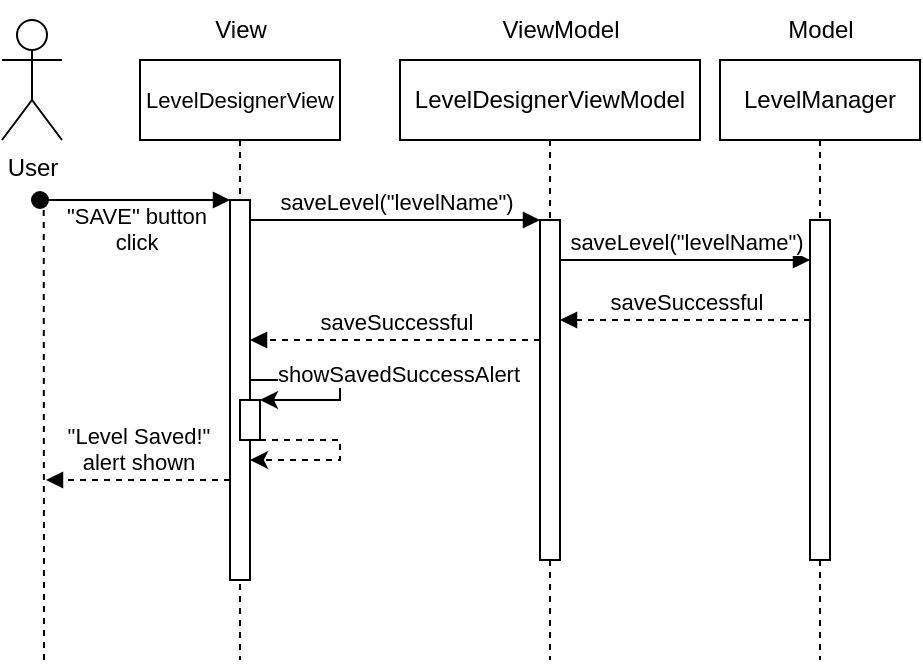 <mxfile version="23.1.5" type="device">
  <diagram name="Page-1" id="2YBvvXClWsGukQMizWep">
    <mxGraphModel dx="1062" dy="564" grid="1" gridSize="10" guides="1" tooltips="1" connect="1" arrows="1" fold="1" page="1" pageScale="1" pageWidth="850" pageHeight="1100" math="0" shadow="0">
      <root>
        <mxCell id="0" />
        <mxCell id="1" parent="0" />
        <mxCell id="aM9ryv3xv72pqoxQDRHE-1" value="&lt;font style=&quot;font-size: 11px;&quot;&gt;LevelDesignerView&lt;/font&gt;" style="shape=umlLifeline;perimeter=lifelinePerimeter;whiteSpace=wrap;html=1;container=0;dropTarget=0;collapsible=0;recursiveResize=0;outlineConnect=0;portConstraint=eastwest;newEdgeStyle={&quot;edgeStyle&quot;:&quot;elbowEdgeStyle&quot;,&quot;elbow&quot;:&quot;vertical&quot;,&quot;curved&quot;:0,&quot;rounded&quot;:0};" parent="1" vertex="1">
          <mxGeometry x="230" y="130" width="100" height="300" as="geometry" />
        </mxCell>
        <mxCell id="aM9ryv3xv72pqoxQDRHE-2" value="" style="html=1;points=[];perimeter=orthogonalPerimeter;outlineConnect=0;targetShapes=umlLifeline;portConstraint=eastwest;newEdgeStyle={&quot;edgeStyle&quot;:&quot;elbowEdgeStyle&quot;,&quot;elbow&quot;:&quot;vertical&quot;,&quot;curved&quot;:0,&quot;rounded&quot;:0};" parent="aM9ryv3xv72pqoxQDRHE-1" vertex="1">
          <mxGeometry x="45" y="70" width="10" height="190" as="geometry" />
        </mxCell>
        <mxCell id="aM9ryv3xv72pqoxQDRHE-4" value="" style="html=1;points=[];perimeter=orthogonalPerimeter;outlineConnect=0;targetShapes=umlLifeline;portConstraint=eastwest;newEdgeStyle={&quot;edgeStyle&quot;:&quot;elbowEdgeStyle&quot;,&quot;elbow&quot;:&quot;vertical&quot;,&quot;curved&quot;:0,&quot;rounded&quot;:0};" parent="aM9ryv3xv72pqoxQDRHE-1" vertex="1">
          <mxGeometry x="50" y="170" width="10" height="20" as="geometry" />
        </mxCell>
        <mxCell id="aM9ryv3xv72pqoxQDRHE-5" value="LevelDesignerViewModel" style="shape=umlLifeline;perimeter=lifelinePerimeter;whiteSpace=wrap;html=1;container=0;dropTarget=0;collapsible=0;recursiveResize=0;outlineConnect=0;portConstraint=eastwest;newEdgeStyle={&quot;edgeStyle&quot;:&quot;elbowEdgeStyle&quot;,&quot;elbow&quot;:&quot;vertical&quot;,&quot;curved&quot;:0,&quot;rounded&quot;:0};" parent="1" vertex="1">
          <mxGeometry x="360" y="130" width="150" height="300" as="geometry" />
        </mxCell>
        <mxCell id="aM9ryv3xv72pqoxQDRHE-6" value="" style="html=1;points=[];perimeter=orthogonalPerimeter;outlineConnect=0;targetShapes=umlLifeline;portConstraint=eastwest;newEdgeStyle={&quot;edgeStyle&quot;:&quot;elbowEdgeStyle&quot;,&quot;elbow&quot;:&quot;vertical&quot;,&quot;curved&quot;:0,&quot;rounded&quot;:0};" parent="aM9ryv3xv72pqoxQDRHE-5" vertex="1">
          <mxGeometry x="70" y="80" width="10" height="170" as="geometry" />
        </mxCell>
        <mxCell id="aM9ryv3xv72pqoxQDRHE-7" value="saveLevel(&quot;levelName&quot;)" style="html=1;verticalAlign=bottom;endArrow=block;edgeStyle=elbowEdgeStyle;elbow=vertical;curved=0;rounded=0;" parent="1" source="aM9ryv3xv72pqoxQDRHE-2" target="aM9ryv3xv72pqoxQDRHE-6" edge="1">
          <mxGeometry relative="1" as="geometry">
            <mxPoint x="385" y="220" as="sourcePoint" />
            <Array as="points">
              <mxPoint x="370" y="210" />
            </Array>
          </mxGeometry>
        </mxCell>
        <mxCell id="aM9ryv3xv72pqoxQDRHE-9" value="saveSuccessful" style="html=1;verticalAlign=bottom;endArrow=block;edgeStyle=elbowEdgeStyle;elbow=vertical;curved=0;rounded=0;dashed=1;" parent="1" source="aM9ryv3xv72pqoxQDRHE-6" edge="1">
          <mxGeometry relative="1" as="geometry">
            <mxPoint x="480" y="270" as="sourcePoint" />
            <Array as="points">
              <mxPoint x="380" y="270" />
            </Array>
            <mxPoint x="285" y="270" as="targetPoint" />
          </mxGeometry>
        </mxCell>
        <mxCell id="6Gm3PpSYZGxSlI7x3kKI-1" value="LevelManager" style="shape=umlLifeline;perimeter=lifelinePerimeter;whiteSpace=wrap;html=1;container=0;dropTarget=0;collapsible=0;recursiveResize=0;outlineConnect=0;portConstraint=eastwest;newEdgeStyle={&quot;edgeStyle&quot;:&quot;elbowEdgeStyle&quot;,&quot;elbow&quot;:&quot;vertical&quot;,&quot;curved&quot;:0,&quot;rounded&quot;:0};" vertex="1" parent="1">
          <mxGeometry x="520" y="130" width="100" height="300" as="geometry" />
        </mxCell>
        <mxCell id="6Gm3PpSYZGxSlI7x3kKI-2" value="" style="html=1;points=[];perimeter=orthogonalPerimeter;outlineConnect=0;targetShapes=umlLifeline;portConstraint=eastwest;newEdgeStyle={&quot;edgeStyle&quot;:&quot;elbowEdgeStyle&quot;,&quot;elbow&quot;:&quot;vertical&quot;,&quot;curved&quot;:0,&quot;rounded&quot;:0};" vertex="1" parent="6Gm3PpSYZGxSlI7x3kKI-1">
          <mxGeometry x="45" y="80" width="10" height="170" as="geometry" />
        </mxCell>
        <mxCell id="6Gm3PpSYZGxSlI7x3kKI-3" value="saveLevel(&quot;levelName&quot;)" style="html=1;verticalAlign=bottom;endArrow=block;edgeStyle=elbowEdgeStyle;elbow=vertical;curved=0;rounded=0;" edge="1" parent="1" target="6Gm3PpSYZGxSlI7x3kKI-2">
          <mxGeometry relative="1" as="geometry">
            <mxPoint x="440" y="230" as="sourcePoint" />
            <Array as="points">
              <mxPoint x="525" y="230" />
            </Array>
            <mxPoint x="600" y="230" as="targetPoint" />
          </mxGeometry>
        </mxCell>
        <mxCell id="6Gm3PpSYZGxSlI7x3kKI-4" value="saveSuccessful" style="html=1;verticalAlign=bottom;endArrow=block;edgeStyle=elbowEdgeStyle;elbow=vertical;curved=0;rounded=0;dashed=1;" edge="1" parent="1" source="6Gm3PpSYZGxSlI7x3kKI-2">
          <mxGeometry relative="1" as="geometry">
            <mxPoint x="630" y="260" as="sourcePoint" />
            <Array as="points">
              <mxPoint x="530" y="260" />
            </Array>
            <mxPoint x="440" y="260" as="targetPoint" />
          </mxGeometry>
        </mxCell>
        <mxCell id="6Gm3PpSYZGxSlI7x3kKI-5" value="" style="endArrow=classic;html=1;rounded=0;" edge="1" parent="1" target="aM9ryv3xv72pqoxQDRHE-4">
          <mxGeometry width="50" height="50" relative="1" as="geometry">
            <mxPoint x="285" y="290" as="sourcePoint" />
            <mxPoint x="340" y="320" as="targetPoint" />
            <Array as="points">
              <mxPoint x="310" y="290" />
              <mxPoint x="330" y="290" />
              <mxPoint x="330" y="300" />
            </Array>
          </mxGeometry>
        </mxCell>
        <mxCell id="6Gm3PpSYZGxSlI7x3kKI-6" value="showSavedSuccessAlert" style="edgeLabel;html=1;align=center;verticalAlign=middle;resizable=0;points=[];" vertex="1" connectable="0" parent="6Gm3PpSYZGxSlI7x3kKI-5">
          <mxGeometry x="-0.36" y="1" relative="1" as="geometry">
            <mxPoint x="43" y="-2" as="offset" />
          </mxGeometry>
        </mxCell>
        <mxCell id="6Gm3PpSYZGxSlI7x3kKI-7" value="" style="endArrow=classic;html=1;rounded=0;dashed=1;" edge="1" parent="1" target="aM9ryv3xv72pqoxQDRHE-2">
          <mxGeometry width="50" height="50" relative="1" as="geometry">
            <mxPoint x="290" y="320" as="sourcePoint" />
            <mxPoint x="290" y="330" as="targetPoint" />
            <Array as="points">
              <mxPoint x="310" y="320" />
              <mxPoint x="330" y="320" />
              <mxPoint x="330" y="330" />
            </Array>
          </mxGeometry>
        </mxCell>
        <mxCell id="6Gm3PpSYZGxSlI7x3kKI-9" value="User" style="shape=umlActor;verticalLabelPosition=bottom;verticalAlign=top;html=1;outlineConnect=0;" vertex="1" parent="1">
          <mxGeometry x="161" y="110" width="30" height="60" as="geometry" />
        </mxCell>
        <mxCell id="6Gm3PpSYZGxSlI7x3kKI-12" value="&quot;Level Saved!&quot;&lt;br&gt;alert shown" style="html=1;verticalAlign=bottom;endArrow=block;edgeStyle=elbowEdgeStyle;elbow=horizontal;curved=0;rounded=0;dashed=1;" edge="1" parent="1" source="aM9ryv3xv72pqoxQDRHE-2">
          <mxGeometry relative="1" as="geometry">
            <mxPoint x="270" y="340" as="sourcePoint" />
            <Array as="points">
              <mxPoint x="198" y="340" />
            </Array>
            <mxPoint x="183" y="340" as="targetPoint" />
          </mxGeometry>
        </mxCell>
        <mxCell id="6Gm3PpSYZGxSlI7x3kKI-14" value="" style="endArrow=none;dashed=1;html=1;rounded=0;" edge="1" parent="1">
          <mxGeometry width="50" height="50" relative="1" as="geometry">
            <mxPoint x="182" y="430" as="sourcePoint" />
            <mxPoint x="181.86" y="200" as="targetPoint" />
          </mxGeometry>
        </mxCell>
        <mxCell id="aM9ryv3xv72pqoxQDRHE-3" value="&quot;SAVE&quot; button&lt;br&gt;click" style="html=1;verticalAlign=bottom;startArrow=oval;endArrow=block;startSize=8;edgeStyle=elbowEdgeStyle;elbow=vertical;curved=0;rounded=0;" parent="1" target="aM9ryv3xv72pqoxQDRHE-2" edge="1">
          <mxGeometry y="-30" relative="1" as="geometry">
            <mxPoint x="180" y="200" as="sourcePoint" />
            <mxPoint as="offset" />
          </mxGeometry>
        </mxCell>
        <mxCell id="6Gm3PpSYZGxSlI7x3kKI-15" value="View" style="text;html=1;align=center;verticalAlign=middle;resizable=0;points=[];autosize=1;strokeColor=none;fillColor=none;" vertex="1" parent="1">
          <mxGeometry x="255" y="100" width="50" height="30" as="geometry" />
        </mxCell>
        <mxCell id="6Gm3PpSYZGxSlI7x3kKI-16" value="ViewModel" style="text;html=1;align=center;verticalAlign=middle;resizable=0;points=[];autosize=1;strokeColor=none;fillColor=none;" vertex="1" parent="1">
          <mxGeometry x="400" y="100" width="80" height="30" as="geometry" />
        </mxCell>
        <mxCell id="6Gm3PpSYZGxSlI7x3kKI-17" value="Model" style="text;html=1;align=center;verticalAlign=middle;resizable=0;points=[];autosize=1;strokeColor=none;fillColor=none;" vertex="1" parent="1">
          <mxGeometry x="540" y="100" width="60" height="30" as="geometry" />
        </mxCell>
      </root>
    </mxGraphModel>
  </diagram>
</mxfile>
